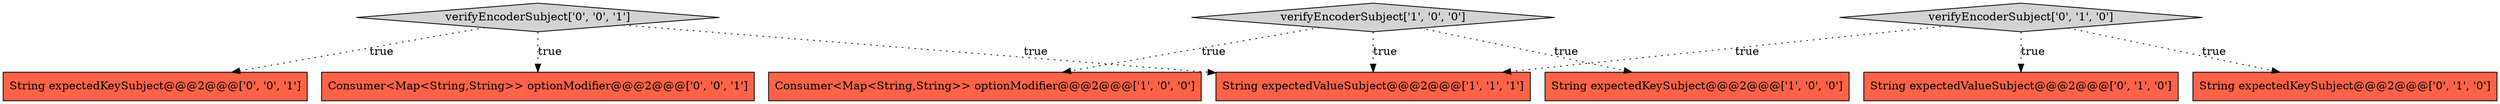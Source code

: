 digraph {
9 [style = filled, label = "String expectedKeySubject@@@2@@@['0', '0', '1']", fillcolor = tomato, shape = box image = "AAA0AAABBB3BBB"];
3 [style = filled, label = "String expectedValueSubject@@@2@@@['1', '1', '1']", fillcolor = tomato, shape = box image = "AAA0AAABBB1BBB"];
0 [style = filled, label = "String expectedKeySubject@@@2@@@['1', '0', '0']", fillcolor = tomato, shape = box image = "AAA0AAABBB1BBB"];
1 [style = filled, label = "verifyEncoderSubject['1', '0', '0']", fillcolor = lightgray, shape = diamond image = "AAA0AAABBB1BBB"];
5 [style = filled, label = "String expectedValueSubject@@@2@@@['0', '1', '0']", fillcolor = tomato, shape = box image = "AAA0AAABBB2BBB"];
6 [style = filled, label = "verifyEncoderSubject['0', '1', '0']", fillcolor = lightgray, shape = diamond image = "AAA0AAABBB2BBB"];
7 [style = filled, label = "verifyEncoderSubject['0', '0', '1']", fillcolor = lightgray, shape = diamond image = "AAA0AAABBB3BBB"];
4 [style = filled, label = "String expectedKeySubject@@@2@@@['0', '1', '0']", fillcolor = tomato, shape = box image = "AAA0AAABBB2BBB"];
8 [style = filled, label = "Consumer<Map<String,String>> optionModifier@@@2@@@['0', '0', '1']", fillcolor = tomato, shape = box image = "AAA0AAABBB3BBB"];
2 [style = filled, label = "Consumer<Map<String,String>> optionModifier@@@2@@@['1', '0', '0']", fillcolor = tomato, shape = box image = "AAA0AAABBB1BBB"];
1->0 [style = dotted, label="true"];
7->9 [style = dotted, label="true"];
6->3 [style = dotted, label="true"];
1->2 [style = dotted, label="true"];
6->4 [style = dotted, label="true"];
7->8 [style = dotted, label="true"];
7->3 [style = dotted, label="true"];
6->5 [style = dotted, label="true"];
1->3 [style = dotted, label="true"];
}
